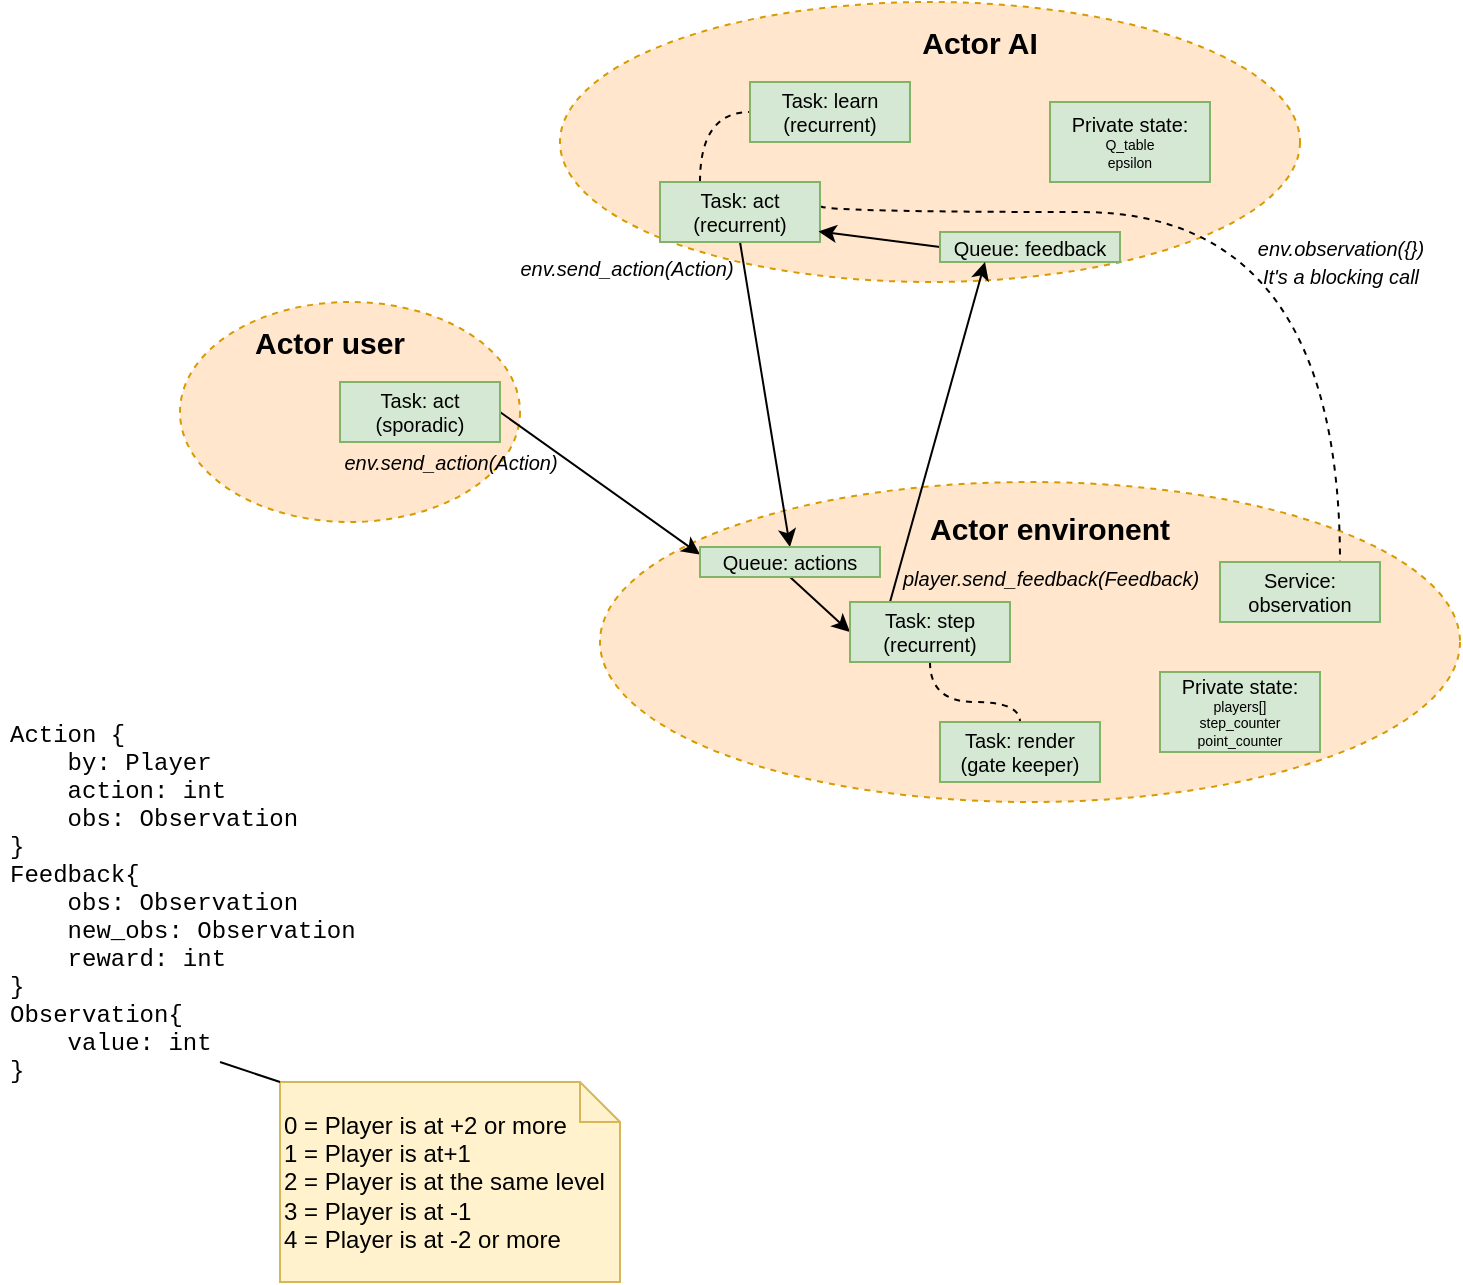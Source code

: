 <mxfile version="14.5.3" type="github">
  <diagram id="dT8bLBraScLk2s_6WdR7" name="Page-1">
    <mxGraphModel dx="1240" dy="590" grid="1" gridSize="10" guides="1" tooltips="1" connect="1" arrows="1" fold="1" page="1" pageScale="1" pageWidth="850" pageHeight="1100" math="0" shadow="0">
      <root>
        <mxCell id="0" />
        <mxCell id="1" parent="0" />
        <mxCell id="GEP9v6jTQAoZiPbHSYzw-1" value="" style="ellipse;whiteSpace=wrap;html=1;fillColor=#ffe6cc;strokeColor=#d79b00;dashed=1;" vertex="1" parent="1">
          <mxGeometry x="100" y="150" width="170" height="110" as="geometry" />
        </mxCell>
        <mxCell id="GEP9v6jTQAoZiPbHSYzw-3" value="" style="ellipse;whiteSpace=wrap;html=1;fillColor=#ffe6cc;strokeColor=#d79b00;dashed=1;" vertex="1" parent="1">
          <mxGeometry x="290" width="370" height="140" as="geometry" />
        </mxCell>
        <mxCell id="GEP9v6jTQAoZiPbHSYzw-4" value="" style="ellipse;whiteSpace=wrap;html=1;fillColor=#ffe6cc;strokeColor=#d79b00;dashed=1;" vertex="1" parent="1">
          <mxGeometry x="310" y="240" width="430" height="160" as="geometry" />
        </mxCell>
        <mxCell id="GEP9v6jTQAoZiPbHSYzw-19" style="edgeStyle=none;rounded=0;orthogonalLoop=1;jettySize=auto;html=1;exitX=0.5;exitY=1;exitDx=0;exitDy=0;entryX=0.5;entryY=0;entryDx=0;entryDy=0;" edge="1" parent="1" source="GEP9v6jTQAoZiPbHSYzw-6" target="GEP9v6jTQAoZiPbHSYzw-18">
          <mxGeometry relative="1" as="geometry" />
        </mxCell>
        <mxCell id="GEP9v6jTQAoZiPbHSYzw-39" value="&lt;font style=&quot;font-size: 10px&quot;&gt;&lt;i&gt;env.send_action(Action)&lt;/i&gt;&lt;/font&gt;" style="edgeLabel;html=1;align=center;verticalAlign=middle;resizable=0;points=[];labelBackgroundColor=none;" vertex="1" connectable="0" parent="GEP9v6jTQAoZiPbHSYzw-19">
          <mxGeometry x="-0.652" y="1" relative="1" as="geometry">
            <mxPoint x="-62.48" y="-13.77" as="offset" />
          </mxGeometry>
        </mxCell>
        <mxCell id="GEP9v6jTQAoZiPbHSYzw-22" style="edgeStyle=orthogonalEdgeStyle;rounded=0;orthogonalLoop=1;jettySize=auto;html=1;exitX=1.001;exitY=0.398;exitDx=0;exitDy=0;entryX=0.75;entryY=0;entryDx=0;entryDy=0;curved=1;dashed=1;endArrow=none;endFill=0;exitPerimeter=0;" edge="1" parent="1" source="GEP9v6jTQAoZiPbHSYzw-6" target="GEP9v6jTQAoZiPbHSYzw-21">
          <mxGeometry relative="1" as="geometry">
            <Array as="points">
              <mxPoint x="420" y="105" />
              <mxPoint x="680" y="105" />
            </Array>
          </mxGeometry>
        </mxCell>
        <mxCell id="GEP9v6jTQAoZiPbHSYzw-23" style="edgeStyle=orthogonalEdgeStyle;curved=1;rounded=0;orthogonalLoop=1;jettySize=auto;html=1;entryX=0;entryY=0.5;entryDx=0;entryDy=0;dashed=1;exitX=0.25;exitY=0;exitDx=0;exitDy=0;endArrow=none;endFill=0;" edge="1" parent="1" source="GEP9v6jTQAoZiPbHSYzw-6" target="GEP9v6jTQAoZiPbHSYzw-14">
          <mxGeometry relative="1" as="geometry">
            <Array as="points">
              <mxPoint x="360" y="55" />
            </Array>
          </mxGeometry>
        </mxCell>
        <mxCell id="GEP9v6jTQAoZiPbHSYzw-6" value="&lt;div style=&quot;font-size: 10px&quot;&gt;&lt;font style=&quot;font-size: 10px&quot;&gt;Task: act&lt;/font&gt;&lt;/div&gt;&lt;div style=&quot;font-size: 10px&quot;&gt;&lt;font style=&quot;font-size: 10px&quot;&gt;(recurrent)&lt;br&gt;&lt;/font&gt;&lt;/div&gt;" style="rounded=0;whiteSpace=wrap;html=1;fillColor=#d5e8d4;strokeColor=#82b366;" vertex="1" parent="1">
          <mxGeometry x="340" y="90" width="80" height="30" as="geometry" />
        </mxCell>
        <mxCell id="GEP9v6jTQAoZiPbHSYzw-20" style="edgeStyle=none;rounded=0;orthogonalLoop=1;jettySize=auto;html=1;exitX=1;exitY=0.5;exitDx=0;exitDy=0;entryX=0;entryY=0.25;entryDx=0;entryDy=0;" edge="1" parent="1" source="GEP9v6jTQAoZiPbHSYzw-7" target="GEP9v6jTQAoZiPbHSYzw-18">
          <mxGeometry relative="1" as="geometry" />
        </mxCell>
        <mxCell id="GEP9v6jTQAoZiPbHSYzw-42" value="&lt;font style=&quot;font-size: 10px&quot;&gt;&lt;i&gt;env.send_action(Action)&lt;/i&gt;&lt;/font&gt;" style="edgeLabel;html=1;align=center;verticalAlign=middle;resizable=0;points=[];labelBackgroundColor=none;" vertex="1" connectable="0" parent="GEP9v6jTQAoZiPbHSYzw-20">
          <mxGeometry x="0.039" y="2" relative="1" as="geometry">
            <mxPoint x="-78.42" y="-10.61" as="offset" />
          </mxGeometry>
        </mxCell>
        <mxCell id="GEP9v6jTQAoZiPbHSYzw-7" value="&lt;div style=&quot;font-size: 10px&quot;&gt;&lt;font style=&quot;font-size: 10px&quot;&gt;Task: act&lt;/font&gt;&lt;/div&gt;&lt;div style=&quot;font-size: 10px&quot;&gt;&lt;font style=&quot;font-size: 10px&quot;&gt;(sporadic)&lt;br&gt;&lt;/font&gt;&lt;/div&gt;" style="rounded=0;whiteSpace=wrap;html=1;fillColor=#d5e8d4;strokeColor=#82b366;" vertex="1" parent="1">
          <mxGeometry x="180" y="190" width="80" height="30" as="geometry" />
        </mxCell>
        <mxCell id="GEP9v6jTQAoZiPbHSYzw-8" value="&lt;font style=&quot;font-size: 15px&quot;&gt;&lt;b&gt;Actor user&lt;/b&gt;&lt;/font&gt;" style="text;html=1;strokeColor=none;fillColor=none;align=center;verticalAlign=middle;whiteSpace=wrap;rounded=0;" vertex="1" parent="1">
          <mxGeometry x="125" y="160" width="100" height="20" as="geometry" />
        </mxCell>
        <mxCell id="GEP9v6jTQAoZiPbHSYzw-10" value="&lt;font style=&quot;font-size: 15px&quot;&gt;&lt;b&gt;Actor AI&lt;/b&gt;&lt;/font&gt;" style="text;html=1;strokeColor=none;fillColor=none;align=center;verticalAlign=middle;whiteSpace=wrap;rounded=0;" vertex="1" parent="1">
          <mxGeometry x="450" y="10" width="100" height="20" as="geometry" />
        </mxCell>
        <mxCell id="GEP9v6jTQAoZiPbHSYzw-11" value="&lt;font style=&quot;font-size: 15px&quot;&gt;&lt;b&gt;Actor environent&lt;/b&gt;&lt;/font&gt;" style="text;html=1;strokeColor=none;fillColor=none;align=center;verticalAlign=middle;whiteSpace=wrap;rounded=0;" vertex="1" parent="1">
          <mxGeometry x="470" y="252.5" width="130" height="20" as="geometry" />
        </mxCell>
        <mxCell id="GEP9v6jTQAoZiPbHSYzw-17" style="rounded=0;orthogonalLoop=1;jettySize=auto;html=1;exitX=0;exitY=0.5;exitDx=0;exitDy=0;entryX=0.991;entryY=0.824;entryDx=0;entryDy=0;entryPerimeter=0;" edge="1" parent="1" source="GEP9v6jTQAoZiPbHSYzw-13" target="GEP9v6jTQAoZiPbHSYzw-6">
          <mxGeometry relative="1" as="geometry" />
        </mxCell>
        <mxCell id="GEP9v6jTQAoZiPbHSYzw-13" value="&lt;div style=&quot;font-size: 10px&quot;&gt;&lt;font style=&quot;font-size: 10px&quot;&gt;Queue: feedback&lt;br&gt;&lt;/font&gt;&lt;/div&gt;" style="rounded=0;whiteSpace=wrap;html=1;fillColor=#d5e8d4;strokeColor=#82b366;" vertex="1" parent="1">
          <mxGeometry x="480" y="115" width="90" height="15" as="geometry" />
        </mxCell>
        <mxCell id="GEP9v6jTQAoZiPbHSYzw-14" value="&lt;div style=&quot;font-size: 10px&quot;&gt;&lt;font style=&quot;font-size: 10px&quot;&gt;Task: learn&lt;/font&gt;&lt;/div&gt;&lt;div style=&quot;font-size: 10px&quot;&gt;&lt;font style=&quot;font-size: 10px&quot;&gt;(recurrent)&lt;br&gt;&lt;/font&gt;&lt;/div&gt;" style="rounded=0;whiteSpace=wrap;html=1;fillColor=#d5e8d4;strokeColor=#82b366;" vertex="1" parent="1">
          <mxGeometry x="385" y="40" width="80" height="30" as="geometry" />
        </mxCell>
        <mxCell id="GEP9v6jTQAoZiPbHSYzw-31" style="rounded=0;orthogonalLoop=1;jettySize=auto;html=1;exitX=0.5;exitY=1;exitDx=0;exitDy=0;entryX=0;entryY=0.5;entryDx=0;entryDy=0;endArrow=classic;endFill=1;" edge="1" parent="1" source="GEP9v6jTQAoZiPbHSYzw-18" target="GEP9v6jTQAoZiPbHSYzw-25">
          <mxGeometry relative="1" as="geometry" />
        </mxCell>
        <mxCell id="GEP9v6jTQAoZiPbHSYzw-18" value="&lt;div style=&quot;font-size: 10px&quot;&gt;&lt;font style=&quot;font-size: 10px&quot;&gt;Queue: actions&lt;br&gt;&lt;/font&gt;&lt;/div&gt;" style="rounded=0;whiteSpace=wrap;html=1;fillColor=#d5e8d4;strokeColor=#82b366;" vertex="1" parent="1">
          <mxGeometry x="360" y="272.5" width="90" height="15" as="geometry" />
        </mxCell>
        <mxCell id="GEP9v6jTQAoZiPbHSYzw-21" value="&lt;div style=&quot;font-size: 10px&quot;&gt;&lt;font style=&quot;font-size: 10px&quot;&gt;Service: observation&lt;/font&gt;&lt;/div&gt;" style="rounded=0;whiteSpace=wrap;html=1;fillColor=#d5e8d4;strokeColor=#82b366;" vertex="1" parent="1">
          <mxGeometry x="620" y="280" width="80" height="30" as="geometry" />
        </mxCell>
        <mxCell id="GEP9v6jTQAoZiPbHSYzw-30" style="edgeStyle=orthogonalEdgeStyle;curved=1;rounded=0;orthogonalLoop=1;jettySize=auto;html=1;exitX=0.5;exitY=1;exitDx=0;exitDy=0;entryX=0.5;entryY=0;entryDx=0;entryDy=0;dashed=1;endArrow=none;endFill=0;" edge="1" parent="1" source="GEP9v6jTQAoZiPbHSYzw-25" target="GEP9v6jTQAoZiPbHSYzw-29">
          <mxGeometry relative="1" as="geometry" />
        </mxCell>
        <mxCell id="GEP9v6jTQAoZiPbHSYzw-32" style="edgeStyle=none;rounded=0;orthogonalLoop=1;jettySize=auto;html=1;exitX=0.25;exitY=0;exitDx=0;exitDy=0;entryX=0.25;entryY=1;entryDx=0;entryDy=0;endArrow=classic;endFill=1;" edge="1" parent="1" source="GEP9v6jTQAoZiPbHSYzw-25" target="GEP9v6jTQAoZiPbHSYzw-13">
          <mxGeometry relative="1" as="geometry" />
        </mxCell>
        <mxCell id="GEP9v6jTQAoZiPbHSYzw-33" value="&lt;font style=&quot;font-size: 10px&quot;&gt;&lt;i&gt;player.send_feedback(Feedback)&lt;/i&gt;&lt;/font&gt;" style="edgeLabel;html=1;align=center;verticalAlign=middle;resizable=0;points=[];labelBackgroundColor=none;" vertex="1" connectable="0" parent="GEP9v6jTQAoZiPbHSYzw-32">
          <mxGeometry x="0.634" relative="1" as="geometry">
            <mxPoint x="41.2" y="126.35" as="offset" />
          </mxGeometry>
        </mxCell>
        <mxCell id="GEP9v6jTQAoZiPbHSYzw-25" value="&lt;div style=&quot;font-size: 10px&quot;&gt;&lt;font style=&quot;font-size: 10px&quot;&gt;Task: step&lt;/font&gt;&lt;/div&gt;&lt;div style=&quot;font-size: 10px&quot;&gt;&lt;font style=&quot;font-size: 10px&quot;&gt;(recurrent)&lt;br&gt;&lt;/font&gt;&lt;/div&gt;" style="rounded=0;whiteSpace=wrap;html=1;fillColor=#d5e8d4;strokeColor=#82b366;" vertex="1" parent="1">
          <mxGeometry x="435" y="300" width="80" height="30" as="geometry" />
        </mxCell>
        <mxCell id="GEP9v6jTQAoZiPbHSYzw-27" value="&lt;div style=&quot;font-size: 10px&quot;&gt;&lt;font style=&quot;font-size: 10px&quot;&gt;Private state:&lt;/font&gt;&lt;/div&gt;&lt;div style=&quot;font-size: 7px&quot;&gt;&lt;font style=&quot;font-size: 7px&quot;&gt;Q_table&lt;/font&gt;&lt;/div&gt;&lt;div style=&quot;font-size: 7px&quot;&gt;&lt;font style=&quot;font-size: 7px&quot;&gt;&lt;font style=&quot;font-size: 7px&quot;&gt;epsilon&lt;/font&gt;&lt;br&gt;&lt;/font&gt;&lt;/div&gt;" style="rounded=0;whiteSpace=wrap;html=1;fillColor=#d5e8d4;strokeColor=#82b366;" vertex="1" parent="1">
          <mxGeometry x="535" y="50" width="80" height="40" as="geometry" />
        </mxCell>
        <mxCell id="GEP9v6jTQAoZiPbHSYzw-28" value="&lt;div style=&quot;font-size: 10px&quot;&gt;&lt;font style=&quot;font-size: 10px&quot;&gt;Private state:&lt;/font&gt;&lt;/div&gt;&lt;div style=&quot;font-size: 7px&quot;&gt;p&lt;font style=&quot;font-size: 7px&quot;&gt;layers[]&lt;/font&gt;&lt;/div&gt;&lt;div style=&quot;font-size: 7px&quot;&gt;&lt;font style=&quot;font-size: 7px&quot;&gt;step_counter&lt;/font&gt;&lt;/div&gt;&lt;div style=&quot;font-size: 7px&quot;&gt;&lt;font style=&quot;font-size: 7px&quot;&gt;point_counter&lt;/font&gt;&lt;/div&gt;" style="rounded=0;whiteSpace=wrap;html=1;fillColor=#d5e8d4;strokeColor=#82b366;" vertex="1" parent="1">
          <mxGeometry x="590" y="335" width="80" height="40" as="geometry" />
        </mxCell>
        <mxCell id="GEP9v6jTQAoZiPbHSYzw-29" value="&lt;div style=&quot;font-size: 10px&quot;&gt;&lt;font style=&quot;font-size: 10px&quot;&gt;Task: render&lt;/font&gt;&lt;/div&gt;&lt;div style=&quot;font-size: 10px&quot;&gt;&lt;font style=&quot;font-size: 10px&quot;&gt;(gate keeper)&lt;br&gt;&lt;/font&gt;&lt;/div&gt;" style="rounded=0;whiteSpace=wrap;html=1;fillColor=#d5e8d4;strokeColor=#82b366;" vertex="1" parent="1">
          <mxGeometry x="480" y="360" width="80" height="30" as="geometry" />
        </mxCell>
        <mxCell id="GEP9v6jTQAoZiPbHSYzw-38" value="&lt;div&gt;&lt;font style=&quot;font-size: 10px&quot;&gt;&lt;i&gt;env.observation({})&lt;/i&gt;&lt;/font&gt;&lt;/div&gt;&lt;div&gt;&lt;font style=&quot;font-size: 10px&quot;&gt;&lt;i&gt;It&#39;s a blocking call&lt;br&gt;&lt;/i&gt;&lt;/font&gt;&lt;/div&gt;" style="edgeLabel;html=1;align=center;verticalAlign=middle;resizable=0;points=[];labelBackgroundColor=none;" vertex="1" connectable="0" parent="1">
          <mxGeometry x="680.001" y="130.001" as="geometry" />
        </mxCell>
        <mxCell id="GEP9v6jTQAoZiPbHSYzw-43" value="Action {&#xa;    by: Player&#xa;    action: int&#xa;    obs: Observation&#xa;}&#xa;Feedback{&#xa;    obs: Observation&#xa;    new_obs: Observation&#xa;    reward: int&#xa;}&#xa;Observation{&#xa;    value: int&#xa;} " style="text;strokeColor=none;fillColor=none;spacing=5;spacingTop=-21;overflow=hidden;rounded=0;labelBackgroundColor=none;align=left;fontFamily=Courier New;" vertex="1" parent="1">
          <mxGeometry x="10" y="370" width="280" height="210" as="geometry" />
        </mxCell>
        <mxCell id="GEP9v6jTQAoZiPbHSYzw-44" value="&lt;div align=&quot;left&quot;&gt;0 = Player is at +2 or more&lt;/div&gt;&lt;div align=&quot;left&quot;&gt;1 = Player is at+1&lt;/div&gt;&lt;div align=&quot;left&quot;&gt;2 = Player is at the same level &lt;/div&gt;&lt;div align=&quot;left&quot;&gt;3 = Player is at -1&lt;/div&gt;&lt;div align=&quot;left&quot;&gt;4 = Player is at -2 or more&lt;br&gt;&lt;/div&gt;" style="shape=note;size=20;whiteSpace=wrap;html=1;labelBackgroundColor=none;fontFamily=Helvetica;fillColor=#fff2cc;strokeColor=#d6b656;align=left;" vertex="1" parent="1">
          <mxGeometry x="150" y="540" width="170" height="100" as="geometry" />
        </mxCell>
        <mxCell id="GEP9v6jTQAoZiPbHSYzw-46" value="" style="endArrow=none;html=1;rounded=0;fontFamily=Helvetica;entryX=0;entryY=0;entryDx=0;entryDy=0;entryPerimeter=0;" edge="1" parent="1" target="GEP9v6jTQAoZiPbHSYzw-44">
          <mxGeometry relative="1" as="geometry">
            <mxPoint x="120" y="530" as="sourcePoint" />
            <mxPoint x="180" y="390" as="targetPoint" />
          </mxGeometry>
        </mxCell>
      </root>
    </mxGraphModel>
  </diagram>
</mxfile>
